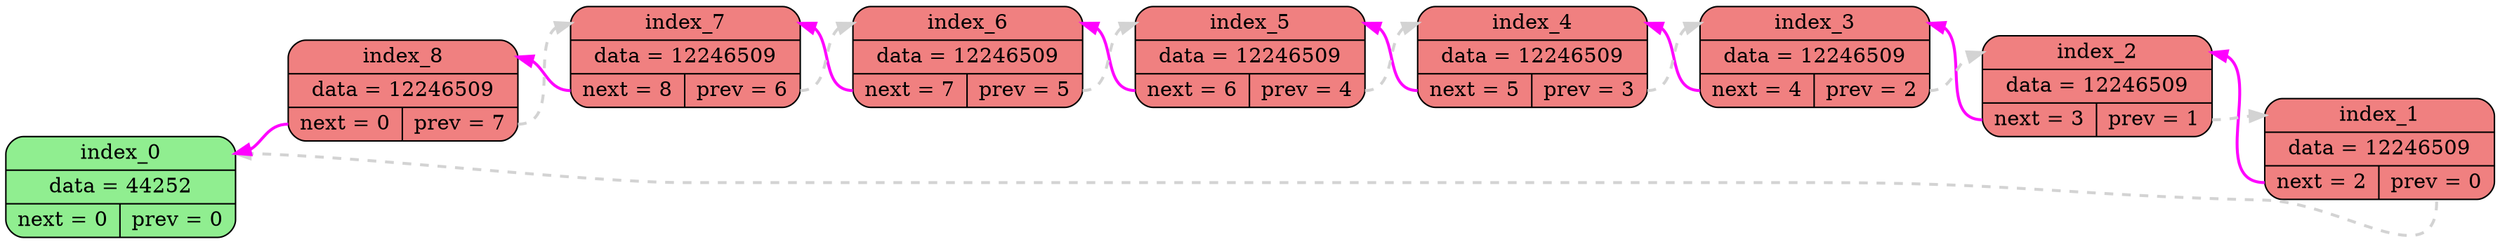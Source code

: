 digraph DUMP
{
    rankdir=RL;
    splines=true;
    node[shape=Mrecord];
    index_0 [style="filled", fillcolor="lightgreen", label = "<h> index_0 | <d> data = 44252 | { <n> next = 0 | <p> prev = 0 }"]
    index_1 [style="filled", fillcolor="lightcoral", label = "<h> index_1 | <d> data = 12246509 | { <n> next = 2 | <p> prev = 0 }"]
    index_2 [style="filled", fillcolor="lightcoral", label = "<h> index_2 | <d> data = 12246509 | { <n> next = 3 | <p> prev = 1 }"]
    index_3 [style="filled", fillcolor="lightcoral", label = "<h> index_3 | <d> data = 12246509 | { <n> next = 4 | <p> prev = 2 }"]
    index_4 [style="filled", fillcolor="lightcoral", label = "<h> index_4 | <d> data = 12246509 | { <n> next = 5 | <p> prev = 3 }"]
    index_5 [style="filled", fillcolor="lightcoral", label = "<h> index_5 | <d> data = 12246509 | { <n> next = 6 | <p> prev = 4 }"]
    index_6 [style="filled", fillcolor="lightcoral", label = "<h> index_6 | <d> data = 12246509 | { <n> next = 7 | <p> prev = 5 }"]
    index_7 [style="filled", fillcolor="lightcoral", label = "<h> index_7 | <d> data = 12246509 | { <n> next = 8 | <p> prev = 6 }"]
    index_8 [style="filled", fillcolor="lightcoral", label = "<h> index_8 | <d> data = 12246509 | { <n> next = 0 | <p> prev = 7 }"]
    index_1:n -> index_2:h [color="magenta", style="bold", arrowhead="normal"];
    index_1:p -> index_0:h [color="lightgrey", style="bold,dashed", arrowhead="normal"];
    index_2:n -> index_3:h [color="magenta", style="bold", arrowhead="normal"];
    index_2:p -> index_1:h [color="lightgrey", style="bold,dashed", arrowhead="normal"];
    index_3:n -> index_4:h [color="magenta", style="bold", arrowhead="normal"];
    index_3:p -> index_2:h [color="lightgrey", style="bold,dashed", arrowhead="normal"];
    index_4:n -> index_5:h [color="magenta", style="bold", arrowhead="normal"];
    index_4:p -> index_3:h [color="lightgrey", style="bold,dashed", arrowhead="normal"];
    index_5:n -> index_6:h [color="magenta", style="bold", arrowhead="normal"];
    index_5:p -> index_4:h [color="lightgrey", style="bold,dashed", arrowhead="normal"];
    index_6:n -> index_7:h [color="magenta", style="bold", arrowhead="normal"];
    index_6:p -> index_5:h [color="lightgrey", style="bold,dashed", arrowhead="normal"];
    index_7:n -> index_8:h [color="magenta", style="bold", arrowhead="normal"];
    index_7:p -> index_6:h [color="lightgrey", style="bold,dashed", arrowhead="normal"];
    index_8:n -> index_0:h [color="magenta", style="bold", arrowhead="normal"];
    index_8:p -> index_7:h [color="lightgrey", style="bold,dashed", arrowhead="normal"];
}
